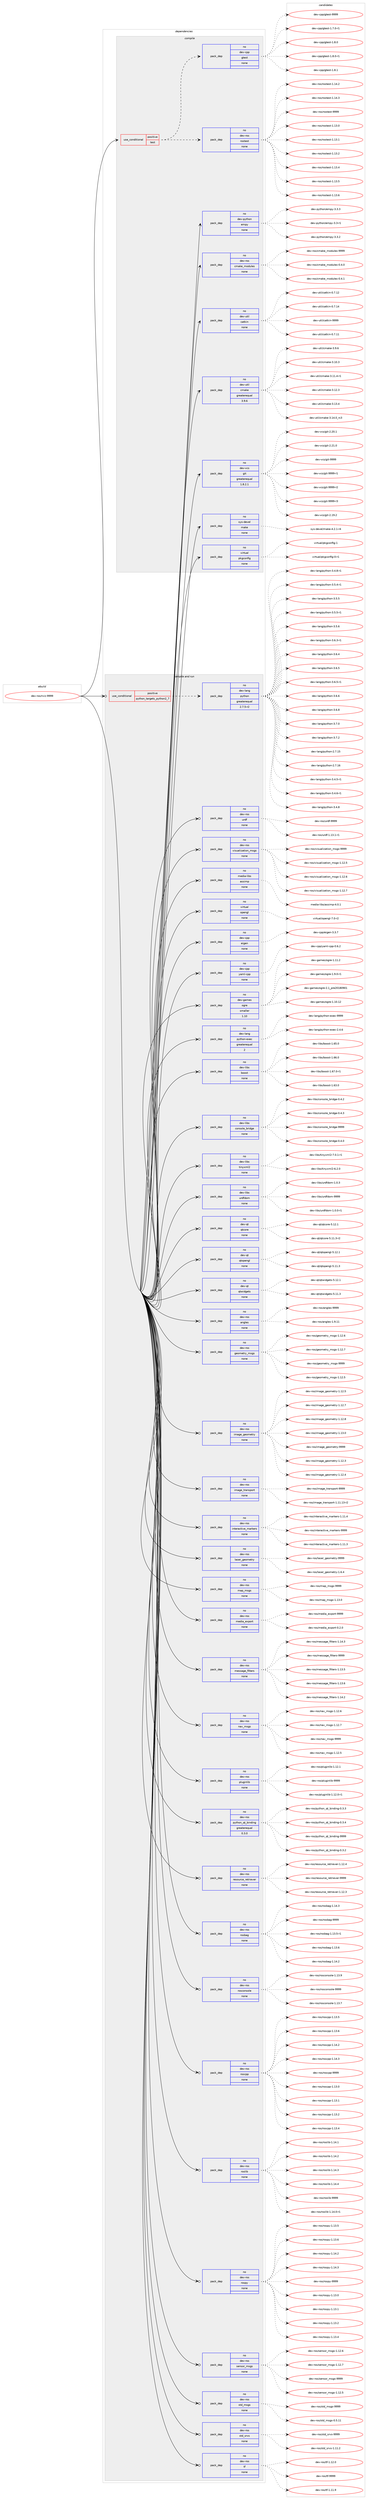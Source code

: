 digraph prolog {

# *************
# Graph options
# *************

newrank=true;
concentrate=true;
compound=true;
graph [rankdir=LR,fontname=Helvetica,fontsize=10,ranksep=1.5];#, ranksep=2.5, nodesep=0.2];
edge  [arrowhead=vee];
node  [fontname=Helvetica,fontsize=10];

# **********
# The ebuild
# **********

subgraph cluster_leftcol {
color=gray;
rank=same;
label=<<i>ebuild</i>>;
id [label="dev-ros/rviz-9999", color=red, width=4, href="../dev-ros/rviz-9999.svg"];
}

# ****************
# The dependencies
# ****************

subgraph cluster_midcol {
color=gray;
label=<<i>dependencies</i>>;
subgraph cluster_compile {
fillcolor="#eeeeee";
style=filled;
label=<<i>compile</i>>;
subgraph cond390579 {
dependency1470462 [label=<<TABLE BORDER="0" CELLBORDER="1" CELLSPACING="0" CELLPADDING="4"><TR><TD ROWSPAN="3" CELLPADDING="10">use_conditional</TD></TR><TR><TD>positive</TD></TR><TR><TD>test</TD></TR></TABLE>>, shape=none, color=red];
subgraph pack1056493 {
dependency1470463 [label=<<TABLE BORDER="0" CELLBORDER="1" CELLSPACING="0" CELLPADDING="4" WIDTH="220"><TR><TD ROWSPAN="6" CELLPADDING="30">pack_dep</TD></TR><TR><TD WIDTH="110">no</TD></TR><TR><TD>dev-ros</TD></TR><TR><TD>rostest</TD></TR><TR><TD>none</TD></TR><TR><TD></TD></TR></TABLE>>, shape=none, color=blue];
}
dependency1470462:e -> dependency1470463:w [weight=20,style="dashed",arrowhead="vee"];
subgraph pack1056494 {
dependency1470464 [label=<<TABLE BORDER="0" CELLBORDER="1" CELLSPACING="0" CELLPADDING="4" WIDTH="220"><TR><TD ROWSPAN="6" CELLPADDING="30">pack_dep</TD></TR><TR><TD WIDTH="110">no</TD></TR><TR><TD>dev-cpp</TD></TR><TR><TD>gtest</TD></TR><TR><TD>none</TD></TR><TR><TD></TD></TR></TABLE>>, shape=none, color=blue];
}
dependency1470462:e -> dependency1470464:w [weight=20,style="dashed",arrowhead="vee"];
}
id:e -> dependency1470462:w [weight=20,style="solid",arrowhead="vee"];
subgraph pack1056495 {
dependency1470465 [label=<<TABLE BORDER="0" CELLBORDER="1" CELLSPACING="0" CELLPADDING="4" WIDTH="220"><TR><TD ROWSPAN="6" CELLPADDING="30">pack_dep</TD></TR><TR><TD WIDTH="110">no</TD></TR><TR><TD>dev-python</TD></TR><TR><TD>empy</TD></TR><TR><TD>none</TD></TR><TR><TD></TD></TR></TABLE>>, shape=none, color=blue];
}
id:e -> dependency1470465:w [weight=20,style="solid",arrowhead="vee"];
subgraph pack1056496 {
dependency1470466 [label=<<TABLE BORDER="0" CELLBORDER="1" CELLSPACING="0" CELLPADDING="4" WIDTH="220"><TR><TD ROWSPAN="6" CELLPADDING="30">pack_dep</TD></TR><TR><TD WIDTH="110">no</TD></TR><TR><TD>dev-ros</TD></TR><TR><TD>cmake_modules</TD></TR><TR><TD>none</TD></TR><TR><TD></TD></TR></TABLE>>, shape=none, color=blue];
}
id:e -> dependency1470466:w [weight=20,style="solid",arrowhead="vee"];
subgraph pack1056497 {
dependency1470467 [label=<<TABLE BORDER="0" CELLBORDER="1" CELLSPACING="0" CELLPADDING="4" WIDTH="220"><TR><TD ROWSPAN="6" CELLPADDING="30">pack_dep</TD></TR><TR><TD WIDTH="110">no</TD></TR><TR><TD>dev-util</TD></TR><TR><TD>catkin</TD></TR><TR><TD>none</TD></TR><TR><TD></TD></TR></TABLE>>, shape=none, color=blue];
}
id:e -> dependency1470467:w [weight=20,style="solid",arrowhead="vee"];
subgraph pack1056498 {
dependency1470468 [label=<<TABLE BORDER="0" CELLBORDER="1" CELLSPACING="0" CELLPADDING="4" WIDTH="220"><TR><TD ROWSPAN="6" CELLPADDING="30">pack_dep</TD></TR><TR><TD WIDTH="110">no</TD></TR><TR><TD>dev-util</TD></TR><TR><TD>cmake</TD></TR><TR><TD>greaterequal</TD></TR><TR><TD>3.9.6</TD></TR></TABLE>>, shape=none, color=blue];
}
id:e -> dependency1470468:w [weight=20,style="solid",arrowhead="vee"];
subgraph pack1056499 {
dependency1470469 [label=<<TABLE BORDER="0" CELLBORDER="1" CELLSPACING="0" CELLPADDING="4" WIDTH="220"><TR><TD ROWSPAN="6" CELLPADDING="30">pack_dep</TD></TR><TR><TD WIDTH="110">no</TD></TR><TR><TD>dev-vcs</TD></TR><TR><TD>git</TD></TR><TR><TD>greaterequal</TD></TR><TR><TD>1.8.2.1</TD></TR></TABLE>>, shape=none, color=blue];
}
id:e -> dependency1470469:w [weight=20,style="solid",arrowhead="vee"];
subgraph pack1056500 {
dependency1470470 [label=<<TABLE BORDER="0" CELLBORDER="1" CELLSPACING="0" CELLPADDING="4" WIDTH="220"><TR><TD ROWSPAN="6" CELLPADDING="30">pack_dep</TD></TR><TR><TD WIDTH="110">no</TD></TR><TR><TD>sys-devel</TD></TR><TR><TD>make</TD></TR><TR><TD>none</TD></TR><TR><TD></TD></TR></TABLE>>, shape=none, color=blue];
}
id:e -> dependency1470470:w [weight=20,style="solid",arrowhead="vee"];
subgraph pack1056501 {
dependency1470471 [label=<<TABLE BORDER="0" CELLBORDER="1" CELLSPACING="0" CELLPADDING="4" WIDTH="220"><TR><TD ROWSPAN="6" CELLPADDING="30">pack_dep</TD></TR><TR><TD WIDTH="110">no</TD></TR><TR><TD>virtual</TD></TR><TR><TD>pkgconfig</TD></TR><TR><TD>none</TD></TR><TR><TD></TD></TR></TABLE>>, shape=none, color=blue];
}
id:e -> dependency1470471:w [weight=20,style="solid",arrowhead="vee"];
}
subgraph cluster_compileandrun {
fillcolor="#eeeeee";
style=filled;
label=<<i>compile and run</i>>;
subgraph cond390580 {
dependency1470472 [label=<<TABLE BORDER="0" CELLBORDER="1" CELLSPACING="0" CELLPADDING="4"><TR><TD ROWSPAN="3" CELLPADDING="10">use_conditional</TD></TR><TR><TD>positive</TD></TR><TR><TD>python_targets_python2_7</TD></TR></TABLE>>, shape=none, color=red];
subgraph pack1056502 {
dependency1470473 [label=<<TABLE BORDER="0" CELLBORDER="1" CELLSPACING="0" CELLPADDING="4" WIDTH="220"><TR><TD ROWSPAN="6" CELLPADDING="30">pack_dep</TD></TR><TR><TD WIDTH="110">no</TD></TR><TR><TD>dev-lang</TD></TR><TR><TD>python</TD></TR><TR><TD>greaterequal</TD></TR><TR><TD>2.7.5-r2</TD></TR></TABLE>>, shape=none, color=blue];
}
dependency1470472:e -> dependency1470473:w [weight=20,style="dashed",arrowhead="vee"];
}
id:e -> dependency1470472:w [weight=20,style="solid",arrowhead="odotvee"];
subgraph pack1056503 {
dependency1470474 [label=<<TABLE BORDER="0" CELLBORDER="1" CELLSPACING="0" CELLPADDING="4" WIDTH="220"><TR><TD ROWSPAN="6" CELLPADDING="30">pack_dep</TD></TR><TR><TD WIDTH="110">no</TD></TR><TR><TD>dev-cpp</TD></TR><TR><TD>eigen</TD></TR><TR><TD>none</TD></TR><TR><TD></TD></TR></TABLE>>, shape=none, color=blue];
}
id:e -> dependency1470474:w [weight=20,style="solid",arrowhead="odotvee"];
subgraph pack1056504 {
dependency1470475 [label=<<TABLE BORDER="0" CELLBORDER="1" CELLSPACING="0" CELLPADDING="4" WIDTH="220"><TR><TD ROWSPAN="6" CELLPADDING="30">pack_dep</TD></TR><TR><TD WIDTH="110">no</TD></TR><TR><TD>dev-cpp</TD></TR><TR><TD>yaml-cpp</TD></TR><TR><TD>none</TD></TR><TR><TD></TD></TR></TABLE>>, shape=none, color=blue];
}
id:e -> dependency1470475:w [weight=20,style="solid",arrowhead="odotvee"];
subgraph pack1056505 {
dependency1470476 [label=<<TABLE BORDER="0" CELLBORDER="1" CELLSPACING="0" CELLPADDING="4" WIDTH="220"><TR><TD ROWSPAN="6" CELLPADDING="30">pack_dep</TD></TR><TR><TD WIDTH="110">no</TD></TR><TR><TD>dev-games</TD></TR><TR><TD>ogre</TD></TR><TR><TD>smaller</TD></TR><TR><TD>1.10</TD></TR></TABLE>>, shape=none, color=blue];
}
id:e -> dependency1470476:w [weight=20,style="solid",arrowhead="odotvee"];
subgraph pack1056506 {
dependency1470477 [label=<<TABLE BORDER="0" CELLBORDER="1" CELLSPACING="0" CELLPADDING="4" WIDTH="220"><TR><TD ROWSPAN="6" CELLPADDING="30">pack_dep</TD></TR><TR><TD WIDTH="110">no</TD></TR><TR><TD>dev-lang</TD></TR><TR><TD>python-exec</TD></TR><TR><TD>greaterequal</TD></TR><TR><TD>2</TD></TR></TABLE>>, shape=none, color=blue];
}
id:e -> dependency1470477:w [weight=20,style="solid",arrowhead="odotvee"];
subgraph pack1056507 {
dependency1470478 [label=<<TABLE BORDER="0" CELLBORDER="1" CELLSPACING="0" CELLPADDING="4" WIDTH="220"><TR><TD ROWSPAN="6" CELLPADDING="30">pack_dep</TD></TR><TR><TD WIDTH="110">no</TD></TR><TR><TD>dev-libs</TD></TR><TR><TD>boost</TD></TR><TR><TD>none</TD></TR><TR><TD></TD></TR></TABLE>>, shape=none, color=blue];
}
id:e -> dependency1470478:w [weight=20,style="solid",arrowhead="odotvee"];
subgraph pack1056508 {
dependency1470479 [label=<<TABLE BORDER="0" CELLBORDER="1" CELLSPACING="0" CELLPADDING="4" WIDTH="220"><TR><TD ROWSPAN="6" CELLPADDING="30">pack_dep</TD></TR><TR><TD WIDTH="110">no</TD></TR><TR><TD>dev-libs</TD></TR><TR><TD>console_bridge</TD></TR><TR><TD>none</TD></TR><TR><TD></TD></TR></TABLE>>, shape=none, color=blue];
}
id:e -> dependency1470479:w [weight=20,style="solid",arrowhead="odotvee"];
subgraph pack1056509 {
dependency1470480 [label=<<TABLE BORDER="0" CELLBORDER="1" CELLSPACING="0" CELLPADDING="4" WIDTH="220"><TR><TD ROWSPAN="6" CELLPADDING="30">pack_dep</TD></TR><TR><TD WIDTH="110">no</TD></TR><TR><TD>dev-libs</TD></TR><TR><TD>tinyxml2</TD></TR><TR><TD>none</TD></TR><TR><TD></TD></TR></TABLE>>, shape=none, color=blue];
}
id:e -> dependency1470480:w [weight=20,style="solid",arrowhead="odotvee"];
subgraph pack1056510 {
dependency1470481 [label=<<TABLE BORDER="0" CELLBORDER="1" CELLSPACING="0" CELLPADDING="4" WIDTH="220"><TR><TD ROWSPAN="6" CELLPADDING="30">pack_dep</TD></TR><TR><TD WIDTH="110">no</TD></TR><TR><TD>dev-libs</TD></TR><TR><TD>urdfdom</TD></TR><TR><TD>none</TD></TR><TR><TD></TD></TR></TABLE>>, shape=none, color=blue];
}
id:e -> dependency1470481:w [weight=20,style="solid",arrowhead="odotvee"];
subgraph pack1056511 {
dependency1470482 [label=<<TABLE BORDER="0" CELLBORDER="1" CELLSPACING="0" CELLPADDING="4" WIDTH="220"><TR><TD ROWSPAN="6" CELLPADDING="30">pack_dep</TD></TR><TR><TD WIDTH="110">no</TD></TR><TR><TD>dev-qt</TD></TR><TR><TD>qtcore</TD></TR><TR><TD>none</TD></TR><TR><TD></TD></TR></TABLE>>, shape=none, color=blue];
}
id:e -> dependency1470482:w [weight=20,style="solid",arrowhead="odotvee"];
subgraph pack1056512 {
dependency1470483 [label=<<TABLE BORDER="0" CELLBORDER="1" CELLSPACING="0" CELLPADDING="4" WIDTH="220"><TR><TD ROWSPAN="6" CELLPADDING="30">pack_dep</TD></TR><TR><TD WIDTH="110">no</TD></TR><TR><TD>dev-qt</TD></TR><TR><TD>qtopengl</TD></TR><TR><TD>none</TD></TR><TR><TD></TD></TR></TABLE>>, shape=none, color=blue];
}
id:e -> dependency1470483:w [weight=20,style="solid",arrowhead="odotvee"];
subgraph pack1056513 {
dependency1470484 [label=<<TABLE BORDER="0" CELLBORDER="1" CELLSPACING="0" CELLPADDING="4" WIDTH="220"><TR><TD ROWSPAN="6" CELLPADDING="30">pack_dep</TD></TR><TR><TD WIDTH="110">no</TD></TR><TR><TD>dev-qt</TD></TR><TR><TD>qtwidgets</TD></TR><TR><TD>none</TD></TR><TR><TD></TD></TR></TABLE>>, shape=none, color=blue];
}
id:e -> dependency1470484:w [weight=20,style="solid",arrowhead="odotvee"];
subgraph pack1056514 {
dependency1470485 [label=<<TABLE BORDER="0" CELLBORDER="1" CELLSPACING="0" CELLPADDING="4" WIDTH="220"><TR><TD ROWSPAN="6" CELLPADDING="30">pack_dep</TD></TR><TR><TD WIDTH="110">no</TD></TR><TR><TD>dev-ros</TD></TR><TR><TD>angles</TD></TR><TR><TD>none</TD></TR><TR><TD></TD></TR></TABLE>>, shape=none, color=blue];
}
id:e -> dependency1470485:w [weight=20,style="solid",arrowhead="odotvee"];
subgraph pack1056515 {
dependency1470486 [label=<<TABLE BORDER="0" CELLBORDER="1" CELLSPACING="0" CELLPADDING="4" WIDTH="220"><TR><TD ROWSPAN="6" CELLPADDING="30">pack_dep</TD></TR><TR><TD WIDTH="110">no</TD></TR><TR><TD>dev-ros</TD></TR><TR><TD>geometry_msgs</TD></TR><TR><TD>none</TD></TR><TR><TD></TD></TR></TABLE>>, shape=none, color=blue];
}
id:e -> dependency1470486:w [weight=20,style="solid",arrowhead="odotvee"];
subgraph pack1056516 {
dependency1470487 [label=<<TABLE BORDER="0" CELLBORDER="1" CELLSPACING="0" CELLPADDING="4" WIDTH="220"><TR><TD ROWSPAN="6" CELLPADDING="30">pack_dep</TD></TR><TR><TD WIDTH="110">no</TD></TR><TR><TD>dev-ros</TD></TR><TR><TD>image_geometry</TD></TR><TR><TD>none</TD></TR><TR><TD></TD></TR></TABLE>>, shape=none, color=blue];
}
id:e -> dependency1470487:w [weight=20,style="solid",arrowhead="odotvee"];
subgraph pack1056517 {
dependency1470488 [label=<<TABLE BORDER="0" CELLBORDER="1" CELLSPACING="0" CELLPADDING="4" WIDTH="220"><TR><TD ROWSPAN="6" CELLPADDING="30">pack_dep</TD></TR><TR><TD WIDTH="110">no</TD></TR><TR><TD>dev-ros</TD></TR><TR><TD>image_transport</TD></TR><TR><TD>none</TD></TR><TR><TD></TD></TR></TABLE>>, shape=none, color=blue];
}
id:e -> dependency1470488:w [weight=20,style="solid",arrowhead="odotvee"];
subgraph pack1056518 {
dependency1470489 [label=<<TABLE BORDER="0" CELLBORDER="1" CELLSPACING="0" CELLPADDING="4" WIDTH="220"><TR><TD ROWSPAN="6" CELLPADDING="30">pack_dep</TD></TR><TR><TD WIDTH="110">no</TD></TR><TR><TD>dev-ros</TD></TR><TR><TD>interactive_markers</TD></TR><TR><TD>none</TD></TR><TR><TD></TD></TR></TABLE>>, shape=none, color=blue];
}
id:e -> dependency1470489:w [weight=20,style="solid",arrowhead="odotvee"];
subgraph pack1056519 {
dependency1470490 [label=<<TABLE BORDER="0" CELLBORDER="1" CELLSPACING="0" CELLPADDING="4" WIDTH="220"><TR><TD ROWSPAN="6" CELLPADDING="30">pack_dep</TD></TR><TR><TD WIDTH="110">no</TD></TR><TR><TD>dev-ros</TD></TR><TR><TD>laser_geometry</TD></TR><TR><TD>none</TD></TR><TR><TD></TD></TR></TABLE>>, shape=none, color=blue];
}
id:e -> dependency1470490:w [weight=20,style="solid",arrowhead="odotvee"];
subgraph pack1056520 {
dependency1470491 [label=<<TABLE BORDER="0" CELLBORDER="1" CELLSPACING="0" CELLPADDING="4" WIDTH="220"><TR><TD ROWSPAN="6" CELLPADDING="30">pack_dep</TD></TR><TR><TD WIDTH="110">no</TD></TR><TR><TD>dev-ros</TD></TR><TR><TD>map_msgs</TD></TR><TR><TD>none</TD></TR><TR><TD></TD></TR></TABLE>>, shape=none, color=blue];
}
id:e -> dependency1470491:w [weight=20,style="solid",arrowhead="odotvee"];
subgraph pack1056521 {
dependency1470492 [label=<<TABLE BORDER="0" CELLBORDER="1" CELLSPACING="0" CELLPADDING="4" WIDTH="220"><TR><TD ROWSPAN="6" CELLPADDING="30">pack_dep</TD></TR><TR><TD WIDTH="110">no</TD></TR><TR><TD>dev-ros</TD></TR><TR><TD>media_export</TD></TR><TR><TD>none</TD></TR><TR><TD></TD></TR></TABLE>>, shape=none, color=blue];
}
id:e -> dependency1470492:w [weight=20,style="solid",arrowhead="odotvee"];
subgraph pack1056522 {
dependency1470493 [label=<<TABLE BORDER="0" CELLBORDER="1" CELLSPACING="0" CELLPADDING="4" WIDTH="220"><TR><TD ROWSPAN="6" CELLPADDING="30">pack_dep</TD></TR><TR><TD WIDTH="110">no</TD></TR><TR><TD>dev-ros</TD></TR><TR><TD>message_filters</TD></TR><TR><TD>none</TD></TR><TR><TD></TD></TR></TABLE>>, shape=none, color=blue];
}
id:e -> dependency1470493:w [weight=20,style="solid",arrowhead="odotvee"];
subgraph pack1056523 {
dependency1470494 [label=<<TABLE BORDER="0" CELLBORDER="1" CELLSPACING="0" CELLPADDING="4" WIDTH="220"><TR><TD ROWSPAN="6" CELLPADDING="30">pack_dep</TD></TR><TR><TD WIDTH="110">no</TD></TR><TR><TD>dev-ros</TD></TR><TR><TD>nav_msgs</TD></TR><TR><TD>none</TD></TR><TR><TD></TD></TR></TABLE>>, shape=none, color=blue];
}
id:e -> dependency1470494:w [weight=20,style="solid",arrowhead="odotvee"];
subgraph pack1056524 {
dependency1470495 [label=<<TABLE BORDER="0" CELLBORDER="1" CELLSPACING="0" CELLPADDING="4" WIDTH="220"><TR><TD ROWSPAN="6" CELLPADDING="30">pack_dep</TD></TR><TR><TD WIDTH="110">no</TD></TR><TR><TD>dev-ros</TD></TR><TR><TD>pluginlib</TD></TR><TR><TD>none</TD></TR><TR><TD></TD></TR></TABLE>>, shape=none, color=blue];
}
id:e -> dependency1470495:w [weight=20,style="solid",arrowhead="odotvee"];
subgraph pack1056525 {
dependency1470496 [label=<<TABLE BORDER="0" CELLBORDER="1" CELLSPACING="0" CELLPADDING="4" WIDTH="220"><TR><TD ROWSPAN="6" CELLPADDING="30">pack_dep</TD></TR><TR><TD WIDTH="110">no</TD></TR><TR><TD>dev-ros</TD></TR><TR><TD>python_qt_binding</TD></TR><TR><TD>greaterequal</TD></TR><TR><TD>0.3.0</TD></TR></TABLE>>, shape=none, color=blue];
}
id:e -> dependency1470496:w [weight=20,style="solid",arrowhead="odotvee"];
subgraph pack1056526 {
dependency1470497 [label=<<TABLE BORDER="0" CELLBORDER="1" CELLSPACING="0" CELLPADDING="4" WIDTH="220"><TR><TD ROWSPAN="6" CELLPADDING="30">pack_dep</TD></TR><TR><TD WIDTH="110">no</TD></TR><TR><TD>dev-ros</TD></TR><TR><TD>resource_retriever</TD></TR><TR><TD>none</TD></TR><TR><TD></TD></TR></TABLE>>, shape=none, color=blue];
}
id:e -> dependency1470497:w [weight=20,style="solid",arrowhead="odotvee"];
subgraph pack1056527 {
dependency1470498 [label=<<TABLE BORDER="0" CELLBORDER="1" CELLSPACING="0" CELLPADDING="4" WIDTH="220"><TR><TD ROWSPAN="6" CELLPADDING="30">pack_dep</TD></TR><TR><TD WIDTH="110">no</TD></TR><TR><TD>dev-ros</TD></TR><TR><TD>rosbag</TD></TR><TR><TD>none</TD></TR><TR><TD></TD></TR></TABLE>>, shape=none, color=blue];
}
id:e -> dependency1470498:w [weight=20,style="solid",arrowhead="odotvee"];
subgraph pack1056528 {
dependency1470499 [label=<<TABLE BORDER="0" CELLBORDER="1" CELLSPACING="0" CELLPADDING="4" WIDTH="220"><TR><TD ROWSPAN="6" CELLPADDING="30">pack_dep</TD></TR><TR><TD WIDTH="110">no</TD></TR><TR><TD>dev-ros</TD></TR><TR><TD>rosconsole</TD></TR><TR><TD>none</TD></TR><TR><TD></TD></TR></TABLE>>, shape=none, color=blue];
}
id:e -> dependency1470499:w [weight=20,style="solid",arrowhead="odotvee"];
subgraph pack1056529 {
dependency1470500 [label=<<TABLE BORDER="0" CELLBORDER="1" CELLSPACING="0" CELLPADDING="4" WIDTH="220"><TR><TD ROWSPAN="6" CELLPADDING="30">pack_dep</TD></TR><TR><TD WIDTH="110">no</TD></TR><TR><TD>dev-ros</TD></TR><TR><TD>roscpp</TD></TR><TR><TD>none</TD></TR><TR><TD></TD></TR></TABLE>>, shape=none, color=blue];
}
id:e -> dependency1470500:w [weight=20,style="solid",arrowhead="odotvee"];
subgraph pack1056530 {
dependency1470501 [label=<<TABLE BORDER="0" CELLBORDER="1" CELLSPACING="0" CELLPADDING="4" WIDTH="220"><TR><TD ROWSPAN="6" CELLPADDING="30">pack_dep</TD></TR><TR><TD WIDTH="110">no</TD></TR><TR><TD>dev-ros</TD></TR><TR><TD>roslib</TD></TR><TR><TD>none</TD></TR><TR><TD></TD></TR></TABLE>>, shape=none, color=blue];
}
id:e -> dependency1470501:w [weight=20,style="solid",arrowhead="odotvee"];
subgraph pack1056531 {
dependency1470502 [label=<<TABLE BORDER="0" CELLBORDER="1" CELLSPACING="0" CELLPADDING="4" WIDTH="220"><TR><TD ROWSPAN="6" CELLPADDING="30">pack_dep</TD></TR><TR><TD WIDTH="110">no</TD></TR><TR><TD>dev-ros</TD></TR><TR><TD>rospy</TD></TR><TR><TD>none</TD></TR><TR><TD></TD></TR></TABLE>>, shape=none, color=blue];
}
id:e -> dependency1470502:w [weight=20,style="solid",arrowhead="odotvee"];
subgraph pack1056532 {
dependency1470503 [label=<<TABLE BORDER="0" CELLBORDER="1" CELLSPACING="0" CELLPADDING="4" WIDTH="220"><TR><TD ROWSPAN="6" CELLPADDING="30">pack_dep</TD></TR><TR><TD WIDTH="110">no</TD></TR><TR><TD>dev-ros</TD></TR><TR><TD>sensor_msgs</TD></TR><TR><TD>none</TD></TR><TR><TD></TD></TR></TABLE>>, shape=none, color=blue];
}
id:e -> dependency1470503:w [weight=20,style="solid",arrowhead="odotvee"];
subgraph pack1056533 {
dependency1470504 [label=<<TABLE BORDER="0" CELLBORDER="1" CELLSPACING="0" CELLPADDING="4" WIDTH="220"><TR><TD ROWSPAN="6" CELLPADDING="30">pack_dep</TD></TR><TR><TD WIDTH="110">no</TD></TR><TR><TD>dev-ros</TD></TR><TR><TD>std_msgs</TD></TR><TR><TD>none</TD></TR><TR><TD></TD></TR></TABLE>>, shape=none, color=blue];
}
id:e -> dependency1470504:w [weight=20,style="solid",arrowhead="odotvee"];
subgraph pack1056534 {
dependency1470505 [label=<<TABLE BORDER="0" CELLBORDER="1" CELLSPACING="0" CELLPADDING="4" WIDTH="220"><TR><TD ROWSPAN="6" CELLPADDING="30">pack_dep</TD></TR><TR><TD WIDTH="110">no</TD></TR><TR><TD>dev-ros</TD></TR><TR><TD>std_srvs</TD></TR><TR><TD>none</TD></TR><TR><TD></TD></TR></TABLE>>, shape=none, color=blue];
}
id:e -> dependency1470505:w [weight=20,style="solid",arrowhead="odotvee"];
subgraph pack1056535 {
dependency1470506 [label=<<TABLE BORDER="0" CELLBORDER="1" CELLSPACING="0" CELLPADDING="4" WIDTH="220"><TR><TD ROWSPAN="6" CELLPADDING="30">pack_dep</TD></TR><TR><TD WIDTH="110">no</TD></TR><TR><TD>dev-ros</TD></TR><TR><TD>tf</TD></TR><TR><TD>none</TD></TR><TR><TD></TD></TR></TABLE>>, shape=none, color=blue];
}
id:e -> dependency1470506:w [weight=20,style="solid",arrowhead="odotvee"];
subgraph pack1056536 {
dependency1470507 [label=<<TABLE BORDER="0" CELLBORDER="1" CELLSPACING="0" CELLPADDING="4" WIDTH="220"><TR><TD ROWSPAN="6" CELLPADDING="30">pack_dep</TD></TR><TR><TD WIDTH="110">no</TD></TR><TR><TD>dev-ros</TD></TR><TR><TD>urdf</TD></TR><TR><TD>none</TD></TR><TR><TD></TD></TR></TABLE>>, shape=none, color=blue];
}
id:e -> dependency1470507:w [weight=20,style="solid",arrowhead="odotvee"];
subgraph pack1056537 {
dependency1470508 [label=<<TABLE BORDER="0" CELLBORDER="1" CELLSPACING="0" CELLPADDING="4" WIDTH="220"><TR><TD ROWSPAN="6" CELLPADDING="30">pack_dep</TD></TR><TR><TD WIDTH="110">no</TD></TR><TR><TD>dev-ros</TD></TR><TR><TD>visualization_msgs</TD></TR><TR><TD>none</TD></TR><TR><TD></TD></TR></TABLE>>, shape=none, color=blue];
}
id:e -> dependency1470508:w [weight=20,style="solid",arrowhead="odotvee"];
subgraph pack1056538 {
dependency1470509 [label=<<TABLE BORDER="0" CELLBORDER="1" CELLSPACING="0" CELLPADDING="4" WIDTH="220"><TR><TD ROWSPAN="6" CELLPADDING="30">pack_dep</TD></TR><TR><TD WIDTH="110">no</TD></TR><TR><TD>media-libs</TD></TR><TR><TD>assimp</TD></TR><TR><TD>none</TD></TR><TR><TD></TD></TR></TABLE>>, shape=none, color=blue];
}
id:e -> dependency1470509:w [weight=20,style="solid",arrowhead="odotvee"];
subgraph pack1056539 {
dependency1470510 [label=<<TABLE BORDER="0" CELLBORDER="1" CELLSPACING="0" CELLPADDING="4" WIDTH="220"><TR><TD ROWSPAN="6" CELLPADDING="30">pack_dep</TD></TR><TR><TD WIDTH="110">no</TD></TR><TR><TD>virtual</TD></TR><TR><TD>opengl</TD></TR><TR><TD>none</TD></TR><TR><TD></TD></TR></TABLE>>, shape=none, color=blue];
}
id:e -> dependency1470510:w [weight=20,style="solid",arrowhead="odotvee"];
}
subgraph cluster_run {
fillcolor="#eeeeee";
style=filled;
label=<<i>run</i>>;
}
}

# **************
# The candidates
# **************

subgraph cluster_choices {
rank=same;
color=gray;
label=<<i>candidates</i>>;

subgraph choice1056493 {
color=black;
nodesep=1;
choice100101118451141111154711411111511610111511645494649514648 [label="dev-ros/rostest-1.13.0", color=red, width=4,href="../dev-ros/rostest-1.13.0.svg"];
choice100101118451141111154711411111511610111511645494649514649 [label="dev-ros/rostest-1.13.1", color=red, width=4,href="../dev-ros/rostest-1.13.1.svg"];
choice100101118451141111154711411111511610111511645494649514650 [label="dev-ros/rostest-1.13.2", color=red, width=4,href="../dev-ros/rostest-1.13.2.svg"];
choice100101118451141111154711411111511610111511645494649514652 [label="dev-ros/rostest-1.13.4", color=red, width=4,href="../dev-ros/rostest-1.13.4.svg"];
choice100101118451141111154711411111511610111511645494649514653 [label="dev-ros/rostest-1.13.5", color=red, width=4,href="../dev-ros/rostest-1.13.5.svg"];
choice100101118451141111154711411111511610111511645494649514654 [label="dev-ros/rostest-1.13.6", color=red, width=4,href="../dev-ros/rostest-1.13.6.svg"];
choice100101118451141111154711411111511610111511645494649524650 [label="dev-ros/rostest-1.14.2", color=red, width=4,href="../dev-ros/rostest-1.14.2.svg"];
choice100101118451141111154711411111511610111511645494649524651 [label="dev-ros/rostest-1.14.3", color=red, width=4,href="../dev-ros/rostest-1.14.3.svg"];
choice10010111845114111115471141111151161011151164557575757 [label="dev-ros/rostest-9999", color=red, width=4,href="../dev-ros/rostest-9999.svg"];
dependency1470463:e -> choice100101118451141111154711411111511610111511645494649514648:w [style=dotted,weight="100"];
dependency1470463:e -> choice100101118451141111154711411111511610111511645494649514649:w [style=dotted,weight="100"];
dependency1470463:e -> choice100101118451141111154711411111511610111511645494649514650:w [style=dotted,weight="100"];
dependency1470463:e -> choice100101118451141111154711411111511610111511645494649514652:w [style=dotted,weight="100"];
dependency1470463:e -> choice100101118451141111154711411111511610111511645494649514653:w [style=dotted,weight="100"];
dependency1470463:e -> choice100101118451141111154711411111511610111511645494649514654:w [style=dotted,weight="100"];
dependency1470463:e -> choice100101118451141111154711411111511610111511645494649524650:w [style=dotted,weight="100"];
dependency1470463:e -> choice100101118451141111154711411111511610111511645494649524651:w [style=dotted,weight="100"];
dependency1470463:e -> choice10010111845114111115471141111151161011151164557575757:w [style=dotted,weight="100"];
}
subgraph choice1056494 {
color=black;
nodesep=1;
choice1001011184599112112471031161011151164549465546484511449 [label="dev-cpp/gtest-1.7.0-r1", color=red, width=4,href="../dev-cpp/gtest-1.7.0-r1.svg"];
choice100101118459911211247103116101115116454946564648 [label="dev-cpp/gtest-1.8.0", color=red, width=4,href="../dev-cpp/gtest-1.8.0.svg"];
choice1001011184599112112471031161011151164549465646484511449 [label="dev-cpp/gtest-1.8.0-r1", color=red, width=4,href="../dev-cpp/gtest-1.8.0-r1.svg"];
choice100101118459911211247103116101115116454946564649 [label="dev-cpp/gtest-1.8.1", color=red, width=4,href="../dev-cpp/gtest-1.8.1.svg"];
choice1001011184599112112471031161011151164557575757 [label="dev-cpp/gtest-9999", color=red, width=4,href="../dev-cpp/gtest-9999.svg"];
dependency1470464:e -> choice1001011184599112112471031161011151164549465546484511449:w [style=dotted,weight="100"];
dependency1470464:e -> choice100101118459911211247103116101115116454946564648:w [style=dotted,weight="100"];
dependency1470464:e -> choice1001011184599112112471031161011151164549465646484511449:w [style=dotted,weight="100"];
dependency1470464:e -> choice100101118459911211247103116101115116454946564649:w [style=dotted,weight="100"];
dependency1470464:e -> choice1001011184599112112471031161011151164557575757:w [style=dotted,weight="100"];
}
subgraph choice1056495 {
color=black;
nodesep=1;
choice1001011184511212111610411111047101109112121455146514511449 [label="dev-python/empy-3.3-r1", color=red, width=4,href="../dev-python/empy-3.3-r1.svg"];
choice1001011184511212111610411111047101109112121455146514650 [label="dev-python/empy-3.3.2", color=red, width=4,href="../dev-python/empy-3.3.2.svg"];
choice1001011184511212111610411111047101109112121455146514651 [label="dev-python/empy-3.3.3", color=red, width=4,href="../dev-python/empy-3.3.3.svg"];
dependency1470465:e -> choice1001011184511212111610411111047101109112121455146514511449:w [style=dotted,weight="100"];
dependency1470465:e -> choice1001011184511212111610411111047101109112121455146514650:w [style=dotted,weight="100"];
dependency1470465:e -> choice1001011184511212111610411111047101109112121455146514651:w [style=dotted,weight="100"];
}
subgraph choice1056496 {
color=black;
nodesep=1;
choice1001011184511411111547991099710710195109111100117108101115454846524648 [label="dev-ros/cmake_modules-0.4.0", color=red, width=4,href="../dev-ros/cmake_modules-0.4.0.svg"];
choice1001011184511411111547991099710710195109111100117108101115454846524649 [label="dev-ros/cmake_modules-0.4.1", color=red, width=4,href="../dev-ros/cmake_modules-0.4.1.svg"];
choice10010111845114111115479910997107101951091111001171081011154557575757 [label="dev-ros/cmake_modules-9999", color=red, width=4,href="../dev-ros/cmake_modules-9999.svg"];
dependency1470466:e -> choice1001011184511411111547991099710710195109111100117108101115454846524648:w [style=dotted,weight="100"];
dependency1470466:e -> choice1001011184511411111547991099710710195109111100117108101115454846524649:w [style=dotted,weight="100"];
dependency1470466:e -> choice10010111845114111115479910997107101951091111001171081011154557575757:w [style=dotted,weight="100"];
}
subgraph choice1056497 {
color=black;
nodesep=1;
choice1001011184511711610510847999711610710511045484655464949 [label="dev-util/catkin-0.7.11", color=red, width=4,href="../dev-util/catkin-0.7.11.svg"];
choice1001011184511711610510847999711610710511045484655464950 [label="dev-util/catkin-0.7.12", color=red, width=4,href="../dev-util/catkin-0.7.12.svg"];
choice1001011184511711610510847999711610710511045484655464952 [label="dev-util/catkin-0.7.14", color=red, width=4,href="../dev-util/catkin-0.7.14.svg"];
choice100101118451171161051084799971161071051104557575757 [label="dev-util/catkin-9999", color=red, width=4,href="../dev-util/catkin-9999.svg"];
dependency1470467:e -> choice1001011184511711610510847999711610710511045484655464949:w [style=dotted,weight="100"];
dependency1470467:e -> choice1001011184511711610510847999711610710511045484655464950:w [style=dotted,weight="100"];
dependency1470467:e -> choice1001011184511711610510847999711610710511045484655464952:w [style=dotted,weight="100"];
dependency1470467:e -> choice100101118451171161051084799971161071051104557575757:w [style=dotted,weight="100"];
}
subgraph choice1056498 {
color=black;
nodesep=1;
choice1001011184511711610510847991099710710145514649484651 [label="dev-util/cmake-3.10.3", color=red, width=4,href="../dev-util/cmake-3.10.3.svg"];
choice10010111845117116105108479910997107101455146494946524511449 [label="dev-util/cmake-3.11.4-r1", color=red, width=4,href="../dev-util/cmake-3.11.4-r1.svg"];
choice1001011184511711610510847991099710710145514649504651 [label="dev-util/cmake-3.12.3", color=red, width=4,href="../dev-util/cmake-3.12.3.svg"];
choice1001011184511711610510847991099710710145514649514652 [label="dev-util/cmake-3.13.4", color=red, width=4,href="../dev-util/cmake-3.13.4.svg"];
choice1001011184511711610510847991099710710145514649524648951149951 [label="dev-util/cmake-3.14.0_rc3", color=red, width=4,href="../dev-util/cmake-3.14.0_rc3.svg"];
choice10010111845117116105108479910997107101455146574654 [label="dev-util/cmake-3.9.6", color=red, width=4,href="../dev-util/cmake-3.9.6.svg"];
dependency1470468:e -> choice1001011184511711610510847991099710710145514649484651:w [style=dotted,weight="100"];
dependency1470468:e -> choice10010111845117116105108479910997107101455146494946524511449:w [style=dotted,weight="100"];
dependency1470468:e -> choice1001011184511711610510847991099710710145514649504651:w [style=dotted,weight="100"];
dependency1470468:e -> choice1001011184511711610510847991099710710145514649514652:w [style=dotted,weight="100"];
dependency1470468:e -> choice1001011184511711610510847991099710710145514649524648951149951:w [style=dotted,weight="100"];
dependency1470468:e -> choice10010111845117116105108479910997107101455146574654:w [style=dotted,weight="100"];
}
subgraph choice1056499 {
color=black;
nodesep=1;
choice10010111845118991154710310511645504649574650 [label="dev-vcs/git-2.19.2", color=red, width=4,href="../dev-vcs/git-2.19.2.svg"];
choice10010111845118991154710310511645504650484649 [label="dev-vcs/git-2.20.1", color=red, width=4,href="../dev-vcs/git-2.20.1.svg"];
choice10010111845118991154710310511645504650494648 [label="dev-vcs/git-2.21.0", color=red, width=4,href="../dev-vcs/git-2.21.0.svg"];
choice1001011184511899115471031051164557575757 [label="dev-vcs/git-9999", color=red, width=4,href="../dev-vcs/git-9999.svg"];
choice10010111845118991154710310511645575757574511449 [label="dev-vcs/git-9999-r1", color=red, width=4,href="../dev-vcs/git-9999-r1.svg"];
choice10010111845118991154710310511645575757574511450 [label="dev-vcs/git-9999-r2", color=red, width=4,href="../dev-vcs/git-9999-r2.svg"];
choice10010111845118991154710310511645575757574511451 [label="dev-vcs/git-9999-r3", color=red, width=4,href="../dev-vcs/git-9999-r3.svg"];
dependency1470469:e -> choice10010111845118991154710310511645504649574650:w [style=dotted,weight="100"];
dependency1470469:e -> choice10010111845118991154710310511645504650484649:w [style=dotted,weight="100"];
dependency1470469:e -> choice10010111845118991154710310511645504650494648:w [style=dotted,weight="100"];
dependency1470469:e -> choice1001011184511899115471031051164557575757:w [style=dotted,weight="100"];
dependency1470469:e -> choice10010111845118991154710310511645575757574511449:w [style=dotted,weight="100"];
dependency1470469:e -> choice10010111845118991154710310511645575757574511450:w [style=dotted,weight="100"];
dependency1470469:e -> choice10010111845118991154710310511645575757574511451:w [style=dotted,weight="100"];
}
subgraph choice1056500 {
color=black;
nodesep=1;
choice1151211154510010111810110847109971071014552465046494511452 [label="sys-devel/make-4.2.1-r4", color=red, width=4,href="../sys-devel/make-4.2.1-r4.svg"];
dependency1470470:e -> choice1151211154510010111810110847109971071014552465046494511452:w [style=dotted,weight="100"];
}
subgraph choice1056501 {
color=black;
nodesep=1;
choice11810511411611797108471121071039911111010210510345484511449 [label="virtual/pkgconfig-0-r1", color=red, width=4,href="../virtual/pkgconfig-0-r1.svg"];
choice1181051141161179710847112107103991111101021051034549 [label="virtual/pkgconfig-1", color=red, width=4,href="../virtual/pkgconfig-1.svg"];
dependency1470471:e -> choice11810511411611797108471121071039911111010210510345484511449:w [style=dotted,weight="100"];
dependency1470471:e -> choice1181051141161179710847112107103991111101021051034549:w [style=dotted,weight="100"];
}
subgraph choice1056502 {
color=black;
nodesep=1;
choice10010111845108971101034711212111610411111045504655464953 [label="dev-lang/python-2.7.15", color=red, width=4,href="../dev-lang/python-2.7.15.svg"];
choice10010111845108971101034711212111610411111045504655464954 [label="dev-lang/python-2.7.16", color=red, width=4,href="../dev-lang/python-2.7.16.svg"];
choice1001011184510897110103471121211161041111104551465246534511449 [label="dev-lang/python-3.4.5-r1", color=red, width=4,href="../dev-lang/python-3.4.5-r1.svg"];
choice1001011184510897110103471121211161041111104551465246544511449 [label="dev-lang/python-3.4.6-r1", color=red, width=4,href="../dev-lang/python-3.4.6-r1.svg"];
choice100101118451089711010347112121116104111110455146524656 [label="dev-lang/python-3.4.8", color=red, width=4,href="../dev-lang/python-3.4.8.svg"];
choice1001011184510897110103471121211161041111104551465246564511449 [label="dev-lang/python-3.4.8-r1", color=red, width=4,href="../dev-lang/python-3.4.8-r1.svg"];
choice1001011184510897110103471121211161041111104551465346524511449 [label="dev-lang/python-3.5.4-r1", color=red, width=4,href="../dev-lang/python-3.5.4-r1.svg"];
choice100101118451089711010347112121116104111110455146534653 [label="dev-lang/python-3.5.5", color=red, width=4,href="../dev-lang/python-3.5.5.svg"];
choice1001011184510897110103471121211161041111104551465346534511449 [label="dev-lang/python-3.5.5-r1", color=red, width=4,href="../dev-lang/python-3.5.5-r1.svg"];
choice100101118451089711010347112121116104111110455146534654 [label="dev-lang/python-3.5.6", color=red, width=4,href="../dev-lang/python-3.5.6.svg"];
choice1001011184510897110103471121211161041111104551465446514511449 [label="dev-lang/python-3.6.3-r1", color=red, width=4,href="../dev-lang/python-3.6.3-r1.svg"];
choice100101118451089711010347112121116104111110455146544652 [label="dev-lang/python-3.6.4", color=red, width=4,href="../dev-lang/python-3.6.4.svg"];
choice100101118451089711010347112121116104111110455146544653 [label="dev-lang/python-3.6.5", color=red, width=4,href="../dev-lang/python-3.6.5.svg"];
choice1001011184510897110103471121211161041111104551465446534511449 [label="dev-lang/python-3.6.5-r1", color=red, width=4,href="../dev-lang/python-3.6.5-r1.svg"];
choice100101118451089711010347112121116104111110455146544654 [label="dev-lang/python-3.6.6", color=red, width=4,href="../dev-lang/python-3.6.6.svg"];
choice100101118451089711010347112121116104111110455146544656 [label="dev-lang/python-3.6.8", color=red, width=4,href="../dev-lang/python-3.6.8.svg"];
choice100101118451089711010347112121116104111110455146554648 [label="dev-lang/python-3.7.0", color=red, width=4,href="../dev-lang/python-3.7.0.svg"];
choice100101118451089711010347112121116104111110455146554650 [label="dev-lang/python-3.7.2", color=red, width=4,href="../dev-lang/python-3.7.2.svg"];
dependency1470473:e -> choice10010111845108971101034711212111610411111045504655464953:w [style=dotted,weight="100"];
dependency1470473:e -> choice10010111845108971101034711212111610411111045504655464954:w [style=dotted,weight="100"];
dependency1470473:e -> choice1001011184510897110103471121211161041111104551465246534511449:w [style=dotted,weight="100"];
dependency1470473:e -> choice1001011184510897110103471121211161041111104551465246544511449:w [style=dotted,weight="100"];
dependency1470473:e -> choice100101118451089711010347112121116104111110455146524656:w [style=dotted,weight="100"];
dependency1470473:e -> choice1001011184510897110103471121211161041111104551465246564511449:w [style=dotted,weight="100"];
dependency1470473:e -> choice1001011184510897110103471121211161041111104551465346524511449:w [style=dotted,weight="100"];
dependency1470473:e -> choice100101118451089711010347112121116104111110455146534653:w [style=dotted,weight="100"];
dependency1470473:e -> choice1001011184510897110103471121211161041111104551465346534511449:w [style=dotted,weight="100"];
dependency1470473:e -> choice100101118451089711010347112121116104111110455146534654:w [style=dotted,weight="100"];
dependency1470473:e -> choice1001011184510897110103471121211161041111104551465446514511449:w [style=dotted,weight="100"];
dependency1470473:e -> choice100101118451089711010347112121116104111110455146544652:w [style=dotted,weight="100"];
dependency1470473:e -> choice100101118451089711010347112121116104111110455146544653:w [style=dotted,weight="100"];
dependency1470473:e -> choice1001011184510897110103471121211161041111104551465446534511449:w [style=dotted,weight="100"];
dependency1470473:e -> choice100101118451089711010347112121116104111110455146544654:w [style=dotted,weight="100"];
dependency1470473:e -> choice100101118451089711010347112121116104111110455146544656:w [style=dotted,weight="100"];
dependency1470473:e -> choice100101118451089711010347112121116104111110455146554648:w [style=dotted,weight="100"];
dependency1470473:e -> choice100101118451089711010347112121116104111110455146554650:w [style=dotted,weight="100"];
}
subgraph choice1056503 {
color=black;
nodesep=1;
choice100101118459911211247101105103101110455146514655 [label="dev-cpp/eigen-3.3.7", color=red, width=4,href="../dev-cpp/eigen-3.3.7.svg"];
dependency1470474:e -> choice100101118459911211247101105103101110455146514655:w [style=dotted,weight="100"];
}
subgraph choice1056504 {
color=black;
nodesep=1;
choice100101118459911211247121971091084599112112454846544650 [label="dev-cpp/yaml-cpp-0.6.2", color=red, width=4,href="../dev-cpp/yaml-cpp-0.6.2.svg"];
dependency1470475:e -> choice100101118459911211247121971091084599112112454846544650:w [style=dotted,weight="100"];
}
subgraph choice1056505 {
color=black;
nodesep=1;
choice1001011184510397109101115471111031141014549464948464950 [label="dev-games/ogre-1.10.12", color=red, width=4,href="../dev-games/ogre-1.10.12.svg"];
choice10010111845103971091011154711110311410145494649494650 [label="dev-games/ogre-1.11.2", color=red, width=4,href="../dev-games/ogre-1.11.2.svg"];
choice1001011184510397109101115471111031141014549465746484511449 [label="dev-games/ogre-1.9.0-r1", color=red, width=4,href="../dev-games/ogre-1.9.0-r1.svg"];
choice10010111845103971091011154711110311410145504649951121141015048495648574849 [label="dev-games/ogre-2.1_pre20180901", color=red, width=4,href="../dev-games/ogre-2.1_pre20180901.svg"];
dependency1470476:e -> choice1001011184510397109101115471111031141014549464948464950:w [style=dotted,weight="100"];
dependency1470476:e -> choice10010111845103971091011154711110311410145494649494650:w [style=dotted,weight="100"];
dependency1470476:e -> choice1001011184510397109101115471111031141014549465746484511449:w [style=dotted,weight="100"];
dependency1470476:e -> choice10010111845103971091011154711110311410145504649951121141015048495648574849:w [style=dotted,weight="100"];
}
subgraph choice1056506 {
color=black;
nodesep=1;
choice1001011184510897110103471121211161041111104510112010199455046524654 [label="dev-lang/python-exec-2.4.6", color=red, width=4,href="../dev-lang/python-exec-2.4.6.svg"];
choice10010111845108971101034711212111610411111045101120101994557575757 [label="dev-lang/python-exec-9999", color=red, width=4,href="../dev-lang/python-exec-9999.svg"];
dependency1470477:e -> choice1001011184510897110103471121211161041111104510112010199455046524654:w [style=dotted,weight="100"];
dependency1470477:e -> choice10010111845108971101034711212111610411111045101120101994557575757:w [style=dotted,weight="100"];
}
subgraph choice1056507 {
color=black;
nodesep=1;
choice1001011184510810598115479811111111511645494654514648 [label="dev-libs/boost-1.63.0", color=red, width=4,href="../dev-libs/boost-1.63.0.svg"];
choice1001011184510810598115479811111111511645494654534648 [label="dev-libs/boost-1.65.0", color=red, width=4,href="../dev-libs/boost-1.65.0.svg"];
choice1001011184510810598115479811111111511645494654544648 [label="dev-libs/boost-1.66.0", color=red, width=4,href="../dev-libs/boost-1.66.0.svg"];
choice10010111845108105981154798111111115116454946545546484511449 [label="dev-libs/boost-1.67.0-r1", color=red, width=4,href="../dev-libs/boost-1.67.0-r1.svg"];
dependency1470478:e -> choice1001011184510810598115479811111111511645494654514648:w [style=dotted,weight="100"];
dependency1470478:e -> choice1001011184510810598115479811111111511645494654534648:w [style=dotted,weight="100"];
dependency1470478:e -> choice1001011184510810598115479811111111511645494654544648:w [style=dotted,weight="100"];
dependency1470478:e -> choice10010111845108105981154798111111115116454946545546484511449:w [style=dotted,weight="100"];
}
subgraph choice1056508 {
color=black;
nodesep=1;
choice100101118451081059811547991111101151111081019598114105100103101454846524648 [label="dev-libs/console_bridge-0.4.0", color=red, width=4,href="../dev-libs/console_bridge-0.4.0.svg"];
choice100101118451081059811547991111101151111081019598114105100103101454846524650 [label="dev-libs/console_bridge-0.4.2", color=red, width=4,href="../dev-libs/console_bridge-0.4.2.svg"];
choice100101118451081059811547991111101151111081019598114105100103101454846524651 [label="dev-libs/console_bridge-0.4.3", color=red, width=4,href="../dev-libs/console_bridge-0.4.3.svg"];
choice1001011184510810598115479911111011511110810195981141051001031014557575757 [label="dev-libs/console_bridge-9999", color=red, width=4,href="../dev-libs/console_bridge-9999.svg"];
dependency1470479:e -> choice100101118451081059811547991111101151111081019598114105100103101454846524648:w [style=dotted,weight="100"];
dependency1470479:e -> choice100101118451081059811547991111101151111081019598114105100103101454846524650:w [style=dotted,weight="100"];
dependency1470479:e -> choice100101118451081059811547991111101151111081019598114105100103101454846524651:w [style=dotted,weight="100"];
dependency1470479:e -> choice1001011184510810598115479911111011511110810195981141051001031014557575757:w [style=dotted,weight="100"];
}
subgraph choice1056509 {
color=black;
nodesep=1;
choice10010111845108105981154711610511012112010910850455446504648 [label="dev-libs/tinyxml2-6.2.0", color=red, width=4,href="../dev-libs/tinyxml2-6.2.0.svg"];
choice100101118451081059811547116105110121120109108504555464846494511449 [label="dev-libs/tinyxml2-7.0.1-r1", color=red, width=4,href="../dev-libs/tinyxml2-7.0.1-r1.svg"];
dependency1470480:e -> choice10010111845108105981154711610511012112010910850455446504648:w [style=dotted,weight="100"];
dependency1470480:e -> choice100101118451081059811547116105110121120109108504555464846494511449:w [style=dotted,weight="100"];
}
subgraph choice1056510 {
color=black;
nodesep=1;
choice1001011184510810598115471171141001021001111094549464846484511449 [label="dev-libs/urdfdom-1.0.0-r1", color=red, width=4,href="../dev-libs/urdfdom-1.0.0-r1.svg"];
choice100101118451081059811547117114100102100111109454946484651 [label="dev-libs/urdfdom-1.0.3", color=red, width=4,href="../dev-libs/urdfdom-1.0.3.svg"];
choice1001011184510810598115471171141001021001111094557575757 [label="dev-libs/urdfdom-9999", color=red, width=4,href="../dev-libs/urdfdom-9999.svg"];
dependency1470481:e -> choice1001011184510810598115471171141001021001111094549464846484511449:w [style=dotted,weight="100"];
dependency1470481:e -> choice100101118451081059811547117114100102100111109454946484651:w [style=dotted,weight="100"];
dependency1470481:e -> choice1001011184510810598115471171141001021001111094557575757:w [style=dotted,weight="100"];
}
subgraph choice1056511 {
color=black;
nodesep=1;
choice100101118451131164711311699111114101455346494946514511450 [label="dev-qt/qtcore-5.11.3-r2", color=red, width=4,href="../dev-qt/qtcore-5.11.3-r2.svg"];
choice10010111845113116471131169911111410145534649504649 [label="dev-qt/qtcore-5.12.1", color=red, width=4,href="../dev-qt/qtcore-5.12.1.svg"];
dependency1470482:e -> choice100101118451131164711311699111114101455346494946514511450:w [style=dotted,weight="100"];
dependency1470482:e -> choice10010111845113116471131169911111410145534649504649:w [style=dotted,weight="100"];
}
subgraph choice1056512 {
color=black;
nodesep=1;
choice100101118451131164711311611111210111010310845534649494651 [label="dev-qt/qtopengl-5.11.3", color=red, width=4,href="../dev-qt/qtopengl-5.11.3.svg"];
choice100101118451131164711311611111210111010310845534649504649 [label="dev-qt/qtopengl-5.12.1", color=red, width=4,href="../dev-qt/qtopengl-5.12.1.svg"];
dependency1470483:e -> choice100101118451131164711311611111210111010310845534649494651:w [style=dotted,weight="100"];
dependency1470483:e -> choice100101118451131164711311611111210111010310845534649504649:w [style=dotted,weight="100"];
}
subgraph choice1056513 {
color=black;
nodesep=1;
choice100101118451131164711311611910510010310111611545534649494651 [label="dev-qt/qtwidgets-5.11.3", color=red, width=4,href="../dev-qt/qtwidgets-5.11.3.svg"];
choice100101118451131164711311611910510010310111611545534649504649 [label="dev-qt/qtwidgets-5.12.1", color=red, width=4,href="../dev-qt/qtwidgets-5.12.1.svg"];
dependency1470484:e -> choice100101118451131164711311611910510010310111611545534649494651:w [style=dotted,weight="100"];
dependency1470484:e -> choice100101118451131164711311611910510010310111611545534649504649:w [style=dotted,weight="100"];
}
subgraph choice1056514 {
color=black;
nodesep=1;
choice10010111845114111115479711010310810111545494657464949 [label="dev-ros/angles-1.9.11", color=red, width=4,href="../dev-ros/angles-1.9.11.svg"];
choice1001011184511411111547971101031081011154557575757 [label="dev-ros/angles-9999", color=red, width=4,href="../dev-ros/angles-9999.svg"];
dependency1470485:e -> choice10010111845114111115479711010310810111545494657464949:w [style=dotted,weight="100"];
dependency1470485:e -> choice1001011184511411111547971101031081011154557575757:w [style=dotted,weight="100"];
}
subgraph choice1056515 {
color=black;
nodesep=1;
choice10010111845114111115471031011111091011161141219510911510311545494649504653 [label="dev-ros/geometry_msgs-1.12.5", color=red, width=4,href="../dev-ros/geometry_msgs-1.12.5.svg"];
choice10010111845114111115471031011111091011161141219510911510311545494649504654 [label="dev-ros/geometry_msgs-1.12.6", color=red, width=4,href="../dev-ros/geometry_msgs-1.12.6.svg"];
choice10010111845114111115471031011111091011161141219510911510311545494649504655 [label="dev-ros/geometry_msgs-1.12.7", color=red, width=4,href="../dev-ros/geometry_msgs-1.12.7.svg"];
choice1001011184511411111547103101111109101116114121951091151031154557575757 [label="dev-ros/geometry_msgs-9999", color=red, width=4,href="../dev-ros/geometry_msgs-9999.svg"];
dependency1470486:e -> choice10010111845114111115471031011111091011161141219510911510311545494649504653:w [style=dotted,weight="100"];
dependency1470486:e -> choice10010111845114111115471031011111091011161141219510911510311545494649504654:w [style=dotted,weight="100"];
dependency1470486:e -> choice10010111845114111115471031011111091011161141219510911510311545494649504655:w [style=dotted,weight="100"];
dependency1470486:e -> choice1001011184511411111547103101111109101116114121951091151031154557575757:w [style=dotted,weight="100"];
}
subgraph choice1056516 {
color=black;
nodesep=1;
choice1001011184511411111547105109971031019510310111110910111611412145494649504651 [label="dev-ros/image_geometry-1.12.3", color=red, width=4,href="../dev-ros/image_geometry-1.12.3.svg"];
choice1001011184511411111547105109971031019510310111110910111611412145494649504652 [label="dev-ros/image_geometry-1.12.4", color=red, width=4,href="../dev-ros/image_geometry-1.12.4.svg"];
choice1001011184511411111547105109971031019510310111110910111611412145494649504653 [label="dev-ros/image_geometry-1.12.5", color=red, width=4,href="../dev-ros/image_geometry-1.12.5.svg"];
choice1001011184511411111547105109971031019510310111110910111611412145494649504655 [label="dev-ros/image_geometry-1.12.7", color=red, width=4,href="../dev-ros/image_geometry-1.12.7.svg"];
choice1001011184511411111547105109971031019510310111110910111611412145494649504656 [label="dev-ros/image_geometry-1.12.8", color=red, width=4,href="../dev-ros/image_geometry-1.12.8.svg"];
choice1001011184511411111547105109971031019510310111110910111611412145494649514648 [label="dev-ros/image_geometry-1.13.0", color=red, width=4,href="../dev-ros/image_geometry-1.13.0.svg"];
choice100101118451141111154710510997103101951031011111091011161141214557575757 [label="dev-ros/image_geometry-9999", color=red, width=4,href="../dev-ros/image_geometry-9999.svg"];
dependency1470487:e -> choice1001011184511411111547105109971031019510310111110910111611412145494649504651:w [style=dotted,weight="100"];
dependency1470487:e -> choice1001011184511411111547105109971031019510310111110910111611412145494649504652:w [style=dotted,weight="100"];
dependency1470487:e -> choice1001011184511411111547105109971031019510310111110910111611412145494649504653:w [style=dotted,weight="100"];
dependency1470487:e -> choice1001011184511411111547105109971031019510310111110910111611412145494649504655:w [style=dotted,weight="100"];
dependency1470487:e -> choice1001011184511411111547105109971031019510310111110910111611412145494649504656:w [style=dotted,weight="100"];
dependency1470487:e -> choice1001011184511411111547105109971031019510310111110910111611412145494649514648:w [style=dotted,weight="100"];
dependency1470487:e -> choice100101118451141111154710510997103101951031011111091011161141214557575757:w [style=dotted,weight="100"];
}
subgraph choice1056517 {
color=black;
nodesep=1;
choice100101118451141111154710510997103101951161149711011511211111411645494649494649514511450 [label="dev-ros/image_transport-1.11.13-r2", color=red, width=4,href="../dev-ros/image_transport-1.11.13-r2.svg"];
choice10010111845114111115471051099710310195116114971101151121111141164557575757 [label="dev-ros/image_transport-9999", color=red, width=4,href="../dev-ros/image_transport-9999.svg"];
dependency1470488:e -> choice100101118451141111154710510997103101951161149711011511211111411645494649494649514511450:w [style=dotted,weight="100"];
dependency1470488:e -> choice10010111845114111115471051099710310195116114971101151121111141164557575757:w [style=dotted,weight="100"];
}
subgraph choice1056518 {
color=black;
nodesep=1;
choice10010111845114111115471051101161011149799116105118101951099711410710111411545494649494651 [label="dev-ros/interactive_markers-1.11.3", color=red, width=4,href="../dev-ros/interactive_markers-1.11.3.svg"];
choice10010111845114111115471051101161011149799116105118101951099711410710111411545494649494652 [label="dev-ros/interactive_markers-1.11.4", color=red, width=4,href="../dev-ros/interactive_markers-1.11.4.svg"];
choice1001011184511411111547105110116101114979911610511810195109971141071011141154557575757 [label="dev-ros/interactive_markers-9999", color=red, width=4,href="../dev-ros/interactive_markers-9999.svg"];
dependency1470489:e -> choice10010111845114111115471051101161011149799116105118101951099711410710111411545494649494651:w [style=dotted,weight="100"];
dependency1470489:e -> choice10010111845114111115471051101161011149799116105118101951099711410710111411545494649494652:w [style=dotted,weight="100"];
dependency1470489:e -> choice1001011184511411111547105110116101114979911610511810195109971141071011141154557575757:w [style=dotted,weight="100"];
}
subgraph choice1056519 {
color=black;
nodesep=1;
choice10010111845114111115471089711510111495103101111109101116114121454946544652 [label="dev-ros/laser_geometry-1.6.4", color=red, width=4,href="../dev-ros/laser_geometry-1.6.4.svg"];
choice100101118451141111154710897115101114951031011111091011161141214557575757 [label="dev-ros/laser_geometry-9999", color=red, width=4,href="../dev-ros/laser_geometry-9999.svg"];
dependency1470490:e -> choice10010111845114111115471089711510111495103101111109101116114121454946544652:w [style=dotted,weight="100"];
dependency1470490:e -> choice100101118451141111154710897115101114951031011111091011161141214557575757:w [style=dotted,weight="100"];
}
subgraph choice1056520 {
color=black;
nodesep=1;
choice1001011184511411111547109971129510911510311545494649514648 [label="dev-ros/map_msgs-1.13.0", color=red, width=4,href="../dev-ros/map_msgs-1.13.0.svg"];
choice100101118451141111154710997112951091151031154557575757 [label="dev-ros/map_msgs-9999", color=red, width=4,href="../dev-ros/map_msgs-9999.svg"];
dependency1470491:e -> choice1001011184511411111547109971129510911510311545494649514648:w [style=dotted,weight="100"];
dependency1470491:e -> choice100101118451141111154710997112951091151031154557575757:w [style=dotted,weight="100"];
}
subgraph choice1056521 {
color=black;
nodesep=1;
choice10010111845114111115471091011001059795101120112111114116454846504648 [label="dev-ros/media_export-0.2.0", color=red, width=4,href="../dev-ros/media_export-0.2.0.svg"];
choice100101118451141111154710910110010597951011201121111141164557575757 [label="dev-ros/media_export-9999", color=red, width=4,href="../dev-ros/media_export-9999.svg"];
dependency1470492:e -> choice10010111845114111115471091011001059795101120112111114116454846504648:w [style=dotted,weight="100"];
dependency1470492:e -> choice100101118451141111154710910110010597951011201121111141164557575757:w [style=dotted,weight="100"];
}
subgraph choice1056522 {
color=black;
nodesep=1;
choice1001011184511411111547109101115115971031019510210510811610111411545494649514653 [label="dev-ros/message_filters-1.13.5", color=red, width=4,href="../dev-ros/message_filters-1.13.5.svg"];
choice1001011184511411111547109101115115971031019510210510811610111411545494649514654 [label="dev-ros/message_filters-1.13.6", color=red, width=4,href="../dev-ros/message_filters-1.13.6.svg"];
choice1001011184511411111547109101115115971031019510210510811610111411545494649524650 [label="dev-ros/message_filters-1.14.2", color=red, width=4,href="../dev-ros/message_filters-1.14.2.svg"];
choice1001011184511411111547109101115115971031019510210510811610111411545494649524651 [label="dev-ros/message_filters-1.14.3", color=red, width=4,href="../dev-ros/message_filters-1.14.3.svg"];
choice100101118451141111154710910111511597103101951021051081161011141154557575757 [label="dev-ros/message_filters-9999", color=red, width=4,href="../dev-ros/message_filters-9999.svg"];
dependency1470493:e -> choice1001011184511411111547109101115115971031019510210510811610111411545494649514653:w [style=dotted,weight="100"];
dependency1470493:e -> choice1001011184511411111547109101115115971031019510210510811610111411545494649514654:w [style=dotted,weight="100"];
dependency1470493:e -> choice1001011184511411111547109101115115971031019510210510811610111411545494649524650:w [style=dotted,weight="100"];
dependency1470493:e -> choice1001011184511411111547109101115115971031019510210510811610111411545494649524651:w [style=dotted,weight="100"];
dependency1470493:e -> choice100101118451141111154710910111511597103101951021051081161011141154557575757:w [style=dotted,weight="100"];
}
subgraph choice1056523 {
color=black;
nodesep=1;
choice1001011184511411111547110971189510911510311545494649504653 [label="dev-ros/nav_msgs-1.12.5", color=red, width=4,href="../dev-ros/nav_msgs-1.12.5.svg"];
choice1001011184511411111547110971189510911510311545494649504654 [label="dev-ros/nav_msgs-1.12.6", color=red, width=4,href="../dev-ros/nav_msgs-1.12.6.svg"];
choice1001011184511411111547110971189510911510311545494649504655 [label="dev-ros/nav_msgs-1.12.7", color=red, width=4,href="../dev-ros/nav_msgs-1.12.7.svg"];
choice100101118451141111154711097118951091151031154557575757 [label="dev-ros/nav_msgs-9999", color=red, width=4,href="../dev-ros/nav_msgs-9999.svg"];
dependency1470494:e -> choice1001011184511411111547110971189510911510311545494649504653:w [style=dotted,weight="100"];
dependency1470494:e -> choice1001011184511411111547110971189510911510311545494649504654:w [style=dotted,weight="100"];
dependency1470494:e -> choice1001011184511411111547110971189510911510311545494649504655:w [style=dotted,weight="100"];
dependency1470494:e -> choice100101118451141111154711097118951091151031154557575757:w [style=dotted,weight="100"];
}
subgraph choice1056524 {
color=black;
nodesep=1;
choice100101118451141111154711210811710310511010810598454946495046484511449 [label="dev-ros/pluginlib-1.12.0-r1", color=red, width=4,href="../dev-ros/pluginlib-1.12.0-r1.svg"];
choice10010111845114111115471121081171031051101081059845494649504649 [label="dev-ros/pluginlib-1.12.1", color=red, width=4,href="../dev-ros/pluginlib-1.12.1.svg"];
choice1001011184511411111547112108117103105110108105984557575757 [label="dev-ros/pluginlib-9999", color=red, width=4,href="../dev-ros/pluginlib-9999.svg"];
dependency1470495:e -> choice100101118451141111154711210811710310511010810598454946495046484511449:w [style=dotted,weight="100"];
dependency1470495:e -> choice10010111845114111115471121081171031051101081059845494649504649:w [style=dotted,weight="100"];
dependency1470495:e -> choice1001011184511411111547112108117103105110108105984557575757:w [style=dotted,weight="100"];
}
subgraph choice1056525 {
color=black;
nodesep=1;
choice1001011184511411111547112121116104111110951131169598105110100105110103454846514650 [label="dev-ros/python_qt_binding-0.3.2", color=red, width=4,href="../dev-ros/python_qt_binding-0.3.2.svg"];
choice1001011184511411111547112121116104111110951131169598105110100105110103454846514651 [label="dev-ros/python_qt_binding-0.3.3", color=red, width=4,href="../dev-ros/python_qt_binding-0.3.3.svg"];
choice1001011184511411111547112121116104111110951131169598105110100105110103454846514652 [label="dev-ros/python_qt_binding-0.3.4", color=red, width=4,href="../dev-ros/python_qt_binding-0.3.4.svg"];
choice10010111845114111115471121211161041111109511311695981051101001051101034557575757 [label="dev-ros/python_qt_binding-9999", color=red, width=4,href="../dev-ros/python_qt_binding-9999.svg"];
dependency1470496:e -> choice1001011184511411111547112121116104111110951131169598105110100105110103454846514650:w [style=dotted,weight="100"];
dependency1470496:e -> choice1001011184511411111547112121116104111110951131169598105110100105110103454846514651:w [style=dotted,weight="100"];
dependency1470496:e -> choice1001011184511411111547112121116104111110951131169598105110100105110103454846514652:w [style=dotted,weight="100"];
dependency1470496:e -> choice10010111845114111115471121211161041111109511311695981051101001051101034557575757:w [style=dotted,weight="100"];
}
subgraph choice1056526 {
color=black;
nodesep=1;
choice1001011184511411111547114101115111117114991019511410111611410510111810111445494649504651 [label="dev-ros/resource_retriever-1.12.3", color=red, width=4,href="../dev-ros/resource_retriever-1.12.3.svg"];
choice1001011184511411111547114101115111117114991019511410111611410510111810111445494649504652 [label="dev-ros/resource_retriever-1.12.4", color=red, width=4,href="../dev-ros/resource_retriever-1.12.4.svg"];
choice100101118451141111154711410111511111711499101951141011161141051011181011144557575757 [label="dev-ros/resource_retriever-9999", color=red, width=4,href="../dev-ros/resource_retriever-9999.svg"];
dependency1470497:e -> choice1001011184511411111547114101115111117114991019511410111611410510111810111445494649504651:w [style=dotted,weight="100"];
dependency1470497:e -> choice1001011184511411111547114101115111117114991019511410111611410510111810111445494649504652:w [style=dotted,weight="100"];
dependency1470497:e -> choice100101118451141111154711410111511111711499101951141011161141051011181011144557575757:w [style=dotted,weight="100"];
}
subgraph choice1056527 {
color=black;
nodesep=1;
choice10010111845114111115471141111159897103454946495146534511449 [label="dev-ros/rosbag-1.13.5-r1", color=red, width=4,href="../dev-ros/rosbag-1.13.5-r1.svg"];
choice1001011184511411111547114111115989710345494649514654 [label="dev-ros/rosbag-1.13.6", color=red, width=4,href="../dev-ros/rosbag-1.13.6.svg"];
choice1001011184511411111547114111115989710345494649524650 [label="dev-ros/rosbag-1.14.2", color=red, width=4,href="../dev-ros/rosbag-1.14.2.svg"];
choice1001011184511411111547114111115989710345494649524651 [label="dev-ros/rosbag-1.14.3", color=red, width=4,href="../dev-ros/rosbag-1.14.3.svg"];
choice100101118451141111154711411111598971034557575757 [label="dev-ros/rosbag-9999", color=red, width=4,href="../dev-ros/rosbag-9999.svg"];
dependency1470498:e -> choice10010111845114111115471141111159897103454946495146534511449:w [style=dotted,weight="100"];
dependency1470498:e -> choice1001011184511411111547114111115989710345494649514654:w [style=dotted,weight="100"];
dependency1470498:e -> choice1001011184511411111547114111115989710345494649524650:w [style=dotted,weight="100"];
dependency1470498:e -> choice1001011184511411111547114111115989710345494649524651:w [style=dotted,weight="100"];
dependency1470498:e -> choice100101118451141111154711411111598971034557575757:w [style=dotted,weight="100"];
}
subgraph choice1056528 {
color=black;
nodesep=1;
choice10010111845114111115471141111159911111011511110810145494649514655 [label="dev-ros/rosconsole-1.13.7", color=red, width=4,href="../dev-ros/rosconsole-1.13.7.svg"];
choice10010111845114111115471141111159911111011511110810145494649514657 [label="dev-ros/rosconsole-1.13.9", color=red, width=4,href="../dev-ros/rosconsole-1.13.9.svg"];
choice1001011184511411111547114111115991111101151111081014557575757 [label="dev-ros/rosconsole-9999", color=red, width=4,href="../dev-ros/rosconsole-9999.svg"];
dependency1470499:e -> choice10010111845114111115471141111159911111011511110810145494649514655:w [style=dotted,weight="100"];
dependency1470499:e -> choice10010111845114111115471141111159911111011511110810145494649514657:w [style=dotted,weight="100"];
dependency1470499:e -> choice1001011184511411111547114111115991111101151111081014557575757:w [style=dotted,weight="100"];
}
subgraph choice1056529 {
color=black;
nodesep=1;
choice10010111845114111115471141111159911211245494649514648 [label="dev-ros/roscpp-1.13.0", color=red, width=4,href="../dev-ros/roscpp-1.13.0.svg"];
choice10010111845114111115471141111159911211245494649514649 [label="dev-ros/roscpp-1.13.1", color=red, width=4,href="../dev-ros/roscpp-1.13.1.svg"];
choice10010111845114111115471141111159911211245494649514650 [label="dev-ros/roscpp-1.13.2", color=red, width=4,href="../dev-ros/roscpp-1.13.2.svg"];
choice10010111845114111115471141111159911211245494649514652 [label="dev-ros/roscpp-1.13.4", color=red, width=4,href="../dev-ros/roscpp-1.13.4.svg"];
choice10010111845114111115471141111159911211245494649514653 [label="dev-ros/roscpp-1.13.5", color=red, width=4,href="../dev-ros/roscpp-1.13.5.svg"];
choice10010111845114111115471141111159911211245494649514654 [label="dev-ros/roscpp-1.13.6", color=red, width=4,href="../dev-ros/roscpp-1.13.6.svg"];
choice10010111845114111115471141111159911211245494649524650 [label="dev-ros/roscpp-1.14.2", color=red, width=4,href="../dev-ros/roscpp-1.14.2.svg"];
choice10010111845114111115471141111159911211245494649524651 [label="dev-ros/roscpp-1.14.3", color=red, width=4,href="../dev-ros/roscpp-1.14.3.svg"];
choice1001011184511411111547114111115991121124557575757 [label="dev-ros/roscpp-9999", color=red, width=4,href="../dev-ros/roscpp-9999.svg"];
dependency1470500:e -> choice10010111845114111115471141111159911211245494649514648:w [style=dotted,weight="100"];
dependency1470500:e -> choice10010111845114111115471141111159911211245494649514649:w [style=dotted,weight="100"];
dependency1470500:e -> choice10010111845114111115471141111159911211245494649514650:w [style=dotted,weight="100"];
dependency1470500:e -> choice10010111845114111115471141111159911211245494649514652:w [style=dotted,weight="100"];
dependency1470500:e -> choice10010111845114111115471141111159911211245494649514653:w [style=dotted,weight="100"];
dependency1470500:e -> choice10010111845114111115471141111159911211245494649514654:w [style=dotted,weight="100"];
dependency1470500:e -> choice10010111845114111115471141111159911211245494649524650:w [style=dotted,weight="100"];
dependency1470500:e -> choice10010111845114111115471141111159911211245494649524651:w [style=dotted,weight="100"];
dependency1470500:e -> choice1001011184511411111547114111115991121124557575757:w [style=dotted,weight="100"];
}
subgraph choice1056530 {
color=black;
nodesep=1;
choice100101118451141111154711411111510810598454946495246484511449 [label="dev-ros/roslib-1.14.0-r1", color=red, width=4,href="../dev-ros/roslib-1.14.0-r1.svg"];
choice10010111845114111115471141111151081059845494649524649 [label="dev-ros/roslib-1.14.1", color=red, width=4,href="../dev-ros/roslib-1.14.1.svg"];
choice10010111845114111115471141111151081059845494649524650 [label="dev-ros/roslib-1.14.2", color=red, width=4,href="../dev-ros/roslib-1.14.2.svg"];
choice10010111845114111115471141111151081059845494649524651 [label="dev-ros/roslib-1.14.3", color=red, width=4,href="../dev-ros/roslib-1.14.3.svg"];
choice10010111845114111115471141111151081059845494649524652 [label="dev-ros/roslib-1.14.4", color=red, width=4,href="../dev-ros/roslib-1.14.4.svg"];
choice1001011184511411111547114111115108105984557575757 [label="dev-ros/roslib-9999", color=red, width=4,href="../dev-ros/roslib-9999.svg"];
dependency1470501:e -> choice100101118451141111154711411111510810598454946495246484511449:w [style=dotted,weight="100"];
dependency1470501:e -> choice10010111845114111115471141111151081059845494649524649:w [style=dotted,weight="100"];
dependency1470501:e -> choice10010111845114111115471141111151081059845494649524650:w [style=dotted,weight="100"];
dependency1470501:e -> choice10010111845114111115471141111151081059845494649524651:w [style=dotted,weight="100"];
dependency1470501:e -> choice10010111845114111115471141111151081059845494649524652:w [style=dotted,weight="100"];
dependency1470501:e -> choice1001011184511411111547114111115108105984557575757:w [style=dotted,weight="100"];
}
subgraph choice1056531 {
color=black;
nodesep=1;
choice100101118451141111154711411111511212145494649514648 [label="dev-ros/rospy-1.13.0", color=red, width=4,href="../dev-ros/rospy-1.13.0.svg"];
choice100101118451141111154711411111511212145494649514649 [label="dev-ros/rospy-1.13.1", color=red, width=4,href="../dev-ros/rospy-1.13.1.svg"];
choice100101118451141111154711411111511212145494649514650 [label="dev-ros/rospy-1.13.2", color=red, width=4,href="../dev-ros/rospy-1.13.2.svg"];
choice100101118451141111154711411111511212145494649514652 [label="dev-ros/rospy-1.13.4", color=red, width=4,href="../dev-ros/rospy-1.13.4.svg"];
choice100101118451141111154711411111511212145494649514653 [label="dev-ros/rospy-1.13.5", color=red, width=4,href="../dev-ros/rospy-1.13.5.svg"];
choice100101118451141111154711411111511212145494649514654 [label="dev-ros/rospy-1.13.6", color=red, width=4,href="../dev-ros/rospy-1.13.6.svg"];
choice100101118451141111154711411111511212145494649524650 [label="dev-ros/rospy-1.14.2", color=red, width=4,href="../dev-ros/rospy-1.14.2.svg"];
choice100101118451141111154711411111511212145494649524651 [label="dev-ros/rospy-1.14.3", color=red, width=4,href="../dev-ros/rospy-1.14.3.svg"];
choice10010111845114111115471141111151121214557575757 [label="dev-ros/rospy-9999", color=red, width=4,href="../dev-ros/rospy-9999.svg"];
dependency1470502:e -> choice100101118451141111154711411111511212145494649514648:w [style=dotted,weight="100"];
dependency1470502:e -> choice100101118451141111154711411111511212145494649514649:w [style=dotted,weight="100"];
dependency1470502:e -> choice100101118451141111154711411111511212145494649514650:w [style=dotted,weight="100"];
dependency1470502:e -> choice100101118451141111154711411111511212145494649514652:w [style=dotted,weight="100"];
dependency1470502:e -> choice100101118451141111154711411111511212145494649514653:w [style=dotted,weight="100"];
dependency1470502:e -> choice100101118451141111154711411111511212145494649514654:w [style=dotted,weight="100"];
dependency1470502:e -> choice100101118451141111154711411111511212145494649524650:w [style=dotted,weight="100"];
dependency1470502:e -> choice100101118451141111154711411111511212145494649524651:w [style=dotted,weight="100"];
dependency1470502:e -> choice10010111845114111115471141111151121214557575757:w [style=dotted,weight="100"];
}
subgraph choice1056532 {
color=black;
nodesep=1;
choice10010111845114111115471151011101151111149510911510311545494649504653 [label="dev-ros/sensor_msgs-1.12.5", color=red, width=4,href="../dev-ros/sensor_msgs-1.12.5.svg"];
choice10010111845114111115471151011101151111149510911510311545494649504654 [label="dev-ros/sensor_msgs-1.12.6", color=red, width=4,href="../dev-ros/sensor_msgs-1.12.6.svg"];
choice10010111845114111115471151011101151111149510911510311545494649504655 [label="dev-ros/sensor_msgs-1.12.7", color=red, width=4,href="../dev-ros/sensor_msgs-1.12.7.svg"];
choice1001011184511411111547115101110115111114951091151031154557575757 [label="dev-ros/sensor_msgs-9999", color=red, width=4,href="../dev-ros/sensor_msgs-9999.svg"];
dependency1470503:e -> choice10010111845114111115471151011101151111149510911510311545494649504653:w [style=dotted,weight="100"];
dependency1470503:e -> choice10010111845114111115471151011101151111149510911510311545494649504654:w [style=dotted,weight="100"];
dependency1470503:e -> choice10010111845114111115471151011101151111149510911510311545494649504655:w [style=dotted,weight="100"];
dependency1470503:e -> choice1001011184511411111547115101110115111114951091151031154557575757:w [style=dotted,weight="100"];
}
subgraph choice1056533 {
color=black;
nodesep=1;
choice10010111845114111115471151161009510911510311545484653464949 [label="dev-ros/std_msgs-0.5.11", color=red, width=4,href="../dev-ros/std_msgs-0.5.11.svg"];
choice1001011184511411111547115116100951091151031154557575757 [label="dev-ros/std_msgs-9999", color=red, width=4,href="../dev-ros/std_msgs-9999.svg"];
dependency1470504:e -> choice10010111845114111115471151161009510911510311545484653464949:w [style=dotted,weight="100"];
dependency1470504:e -> choice1001011184511411111547115116100951091151031154557575757:w [style=dotted,weight="100"];
}
subgraph choice1056534 {
color=black;
nodesep=1;
choice10010111845114111115471151161009511511411811545494649494650 [label="dev-ros/std_srvs-1.11.2", color=red, width=4,href="../dev-ros/std_srvs-1.11.2.svg"];
choice1001011184511411111547115116100951151141181154557575757 [label="dev-ros/std_srvs-9999", color=red, width=4,href="../dev-ros/std_srvs-9999.svg"];
dependency1470505:e -> choice10010111845114111115471151161009511511411811545494649494650:w [style=dotted,weight="100"];
dependency1470505:e -> choice1001011184511411111547115116100951151141181154557575757:w [style=dotted,weight="100"];
}
subgraph choice1056535 {
color=black;
nodesep=1;
choice100101118451141111154711610245494649494657 [label="dev-ros/tf-1.11.9", color=red, width=4,href="../dev-ros/tf-1.11.9.svg"];
choice100101118451141111154711610245494649504648 [label="dev-ros/tf-1.12.0", color=red, width=4,href="../dev-ros/tf-1.12.0.svg"];
choice10010111845114111115471161024557575757 [label="dev-ros/tf-9999", color=red, width=4,href="../dev-ros/tf-9999.svg"];
dependency1470506:e -> choice100101118451141111154711610245494649494657:w [style=dotted,weight="100"];
dependency1470506:e -> choice100101118451141111154711610245494649504648:w [style=dotted,weight="100"];
dependency1470506:e -> choice10010111845114111115471161024557575757:w [style=dotted,weight="100"];
}
subgraph choice1056536 {
color=black;
nodesep=1;
choice1001011184511411111547117114100102454946495146494511449 [label="dev-ros/urdf-1.13.1-r1", color=red, width=4,href="../dev-ros/urdf-1.13.1-r1.svg"];
choice10010111845114111115471171141001024557575757 [label="dev-ros/urdf-9999", color=red, width=4,href="../dev-ros/urdf-9999.svg"];
dependency1470507:e -> choice1001011184511411111547117114100102454946495146494511449:w [style=dotted,weight="100"];
dependency1470507:e -> choice10010111845114111115471171141001024557575757:w [style=dotted,weight="100"];
}
subgraph choice1056537 {
color=black;
nodesep=1;
choice100101118451141111154711810511511797108105122971161051111109510911510311545494649504653 [label="dev-ros/visualization_msgs-1.12.5", color=red, width=4,href="../dev-ros/visualization_msgs-1.12.5.svg"];
choice100101118451141111154711810511511797108105122971161051111109510911510311545494649504654 [label="dev-ros/visualization_msgs-1.12.6", color=red, width=4,href="../dev-ros/visualization_msgs-1.12.6.svg"];
choice100101118451141111154711810511511797108105122971161051111109510911510311545494649504655 [label="dev-ros/visualization_msgs-1.12.7", color=red, width=4,href="../dev-ros/visualization_msgs-1.12.7.svg"];
choice10010111845114111115471181051151179710810512297116105111110951091151031154557575757 [label="dev-ros/visualization_msgs-9999", color=red, width=4,href="../dev-ros/visualization_msgs-9999.svg"];
dependency1470508:e -> choice100101118451141111154711810511511797108105122971161051111109510911510311545494649504653:w [style=dotted,weight="100"];
dependency1470508:e -> choice100101118451141111154711810511511797108105122971161051111109510911510311545494649504654:w [style=dotted,weight="100"];
dependency1470508:e -> choice100101118451141111154711810511511797108105122971161051111109510911510311545494649504655:w [style=dotted,weight="100"];
dependency1470508:e -> choice10010111845114111115471181051151179710810512297116105111110951091151031154557575757:w [style=dotted,weight="100"];
}
subgraph choice1056538 {
color=black;
nodesep=1;
choice1091011001059745108105981154797115115105109112455246484649 [label="media-libs/assimp-4.0.1", color=red, width=4,href="../media-libs/assimp-4.0.1.svg"];
dependency1470509:e -> choice1091011001059745108105981154797115115105109112455246484649:w [style=dotted,weight="100"];
}
subgraph choice1056539 {
color=black;
nodesep=1;
choice1181051141161179710847111112101110103108455546484511450 [label="virtual/opengl-7.0-r2", color=red, width=4,href="../virtual/opengl-7.0-r2.svg"];
dependency1470510:e -> choice1181051141161179710847111112101110103108455546484511450:w [style=dotted,weight="100"];
}
}

}
